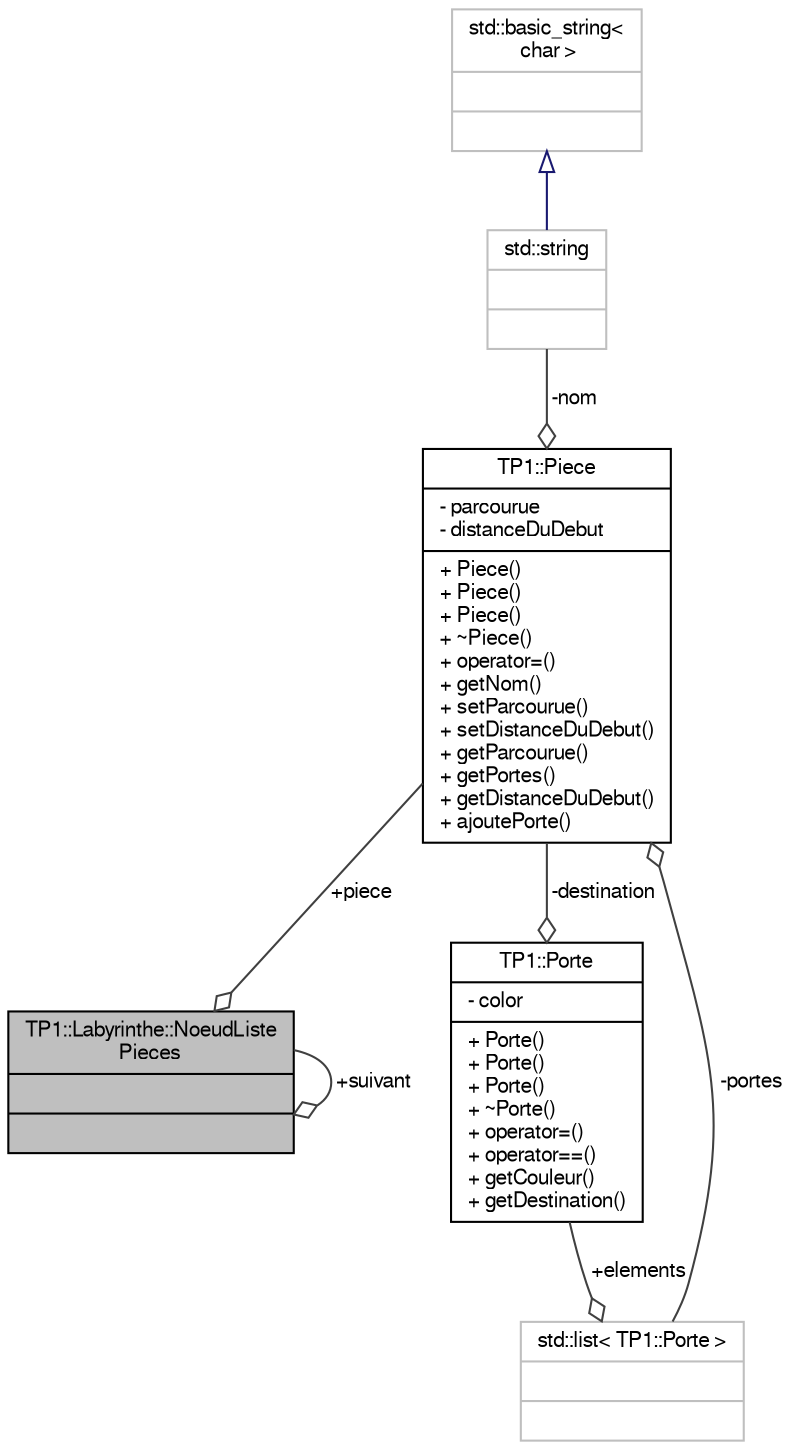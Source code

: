 digraph "TP1::Labyrinthe::NoeudListePieces"
{
 // LATEX_PDF_SIZE
  edge [fontname="FreeSans",fontsize="10",labelfontname="FreeSans",labelfontsize="10"];
  node [fontname="FreeSans",fontsize="10",shape=record];
  Node1 [label="{TP1::Labyrinthe::NoeudListe\lPieces\n||}",height=0.2,width=0.4,color="black", fillcolor="grey75", style="filled", fontcolor="black",tooltip="Noeud typique d'une liste chaînée circulaire."];
  Node2 -> Node1 [color="grey25",fontsize="10",style="solid",label=" +piece" ,arrowhead="odiamond",fontname="FreeSans"];
  Node2 [label="{TP1::Piece\n|- parcourue\l- distanceDuDebut\l|+ Piece()\l+ Piece()\l+ Piece()\l+ ~Piece()\l+ operator=()\l+ getNom()\l+ setParcourue()\l+ setDistanceDuDebut()\l+ getParcourue()\l+ getPortes()\l+ getDistanceDuDebut()\l+ ajoutePorte()\l}",height=0.2,width=0.4,color="black", fillcolor="white", style="filled",URL="$class_t_p1_1_1_piece.html",tooltip="Classe représentant une pièce dans un labyrinthe."];
  Node3 -> Node2 [color="grey25",fontsize="10",style="solid",label=" -portes" ,arrowhead="odiamond",fontname="FreeSans"];
  Node3 [label="{std::list\< TP1::Porte \>\n||}",height=0.2,width=0.4,color="grey75", fillcolor="white", style="filled",tooltip=" "];
  Node4 -> Node3 [color="grey25",fontsize="10",style="solid",label=" +elements" ,arrowhead="odiamond",fontname="FreeSans"];
  Node4 [label="{TP1::Porte\n|- color\l|+ Porte()\l+ Porte()\l+ Porte()\l+ ~Porte()\l+ operator=()\l+ operator==()\l+ getCouleur()\l+ getDestination()\l}",height=0.2,width=0.4,color="black", fillcolor="white", style="filled",URL="$class_t_p1_1_1_porte.html",tooltip="Classe qui représente une porte d'une couleur donnée entre deux pièces."];
  Node2 -> Node4 [color="grey25",fontsize="10",style="solid",label=" -destination" ,arrowhead="odiamond",fontname="FreeSans"];
  Node5 -> Node2 [color="grey25",fontsize="10",style="solid",label=" -nom" ,arrowhead="odiamond",fontname="FreeSans"];
  Node5 [label="{std::string\n||}",height=0.2,width=0.4,color="grey75", fillcolor="white", style="filled",tooltip="STL class."];
  Node6 -> Node5 [dir="back",color="midnightblue",fontsize="10",style="solid",arrowtail="onormal",fontname="FreeSans"];
  Node6 [label="{std::basic_string\<\l char \>\n||}",height=0.2,width=0.4,color="grey75", fillcolor="white", style="filled",tooltip="STL class."];
  Node1 -> Node1 [color="grey25",fontsize="10",style="solid",label=" +suivant" ,arrowhead="odiamond",fontname="FreeSans"];
}
